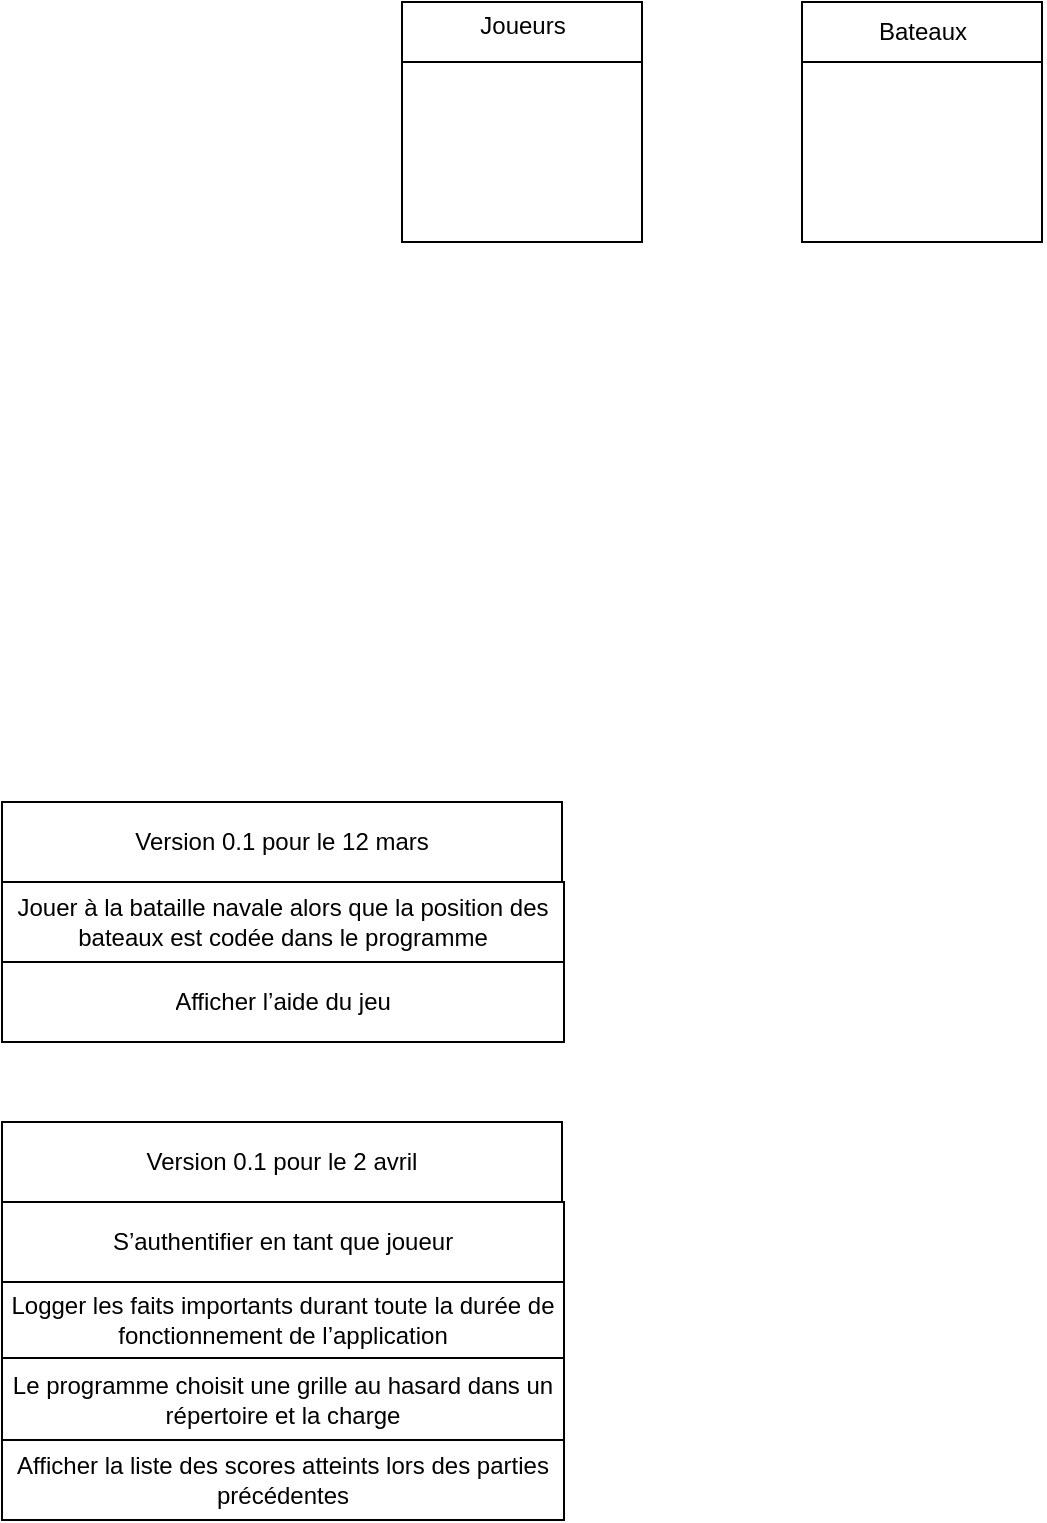 <mxfile version="14.1.8" type="device"><diagram id="U3FupeBdQpJO2BwBv6Ng" name="Page-1"><mxGraphModel dx="1205" dy="744" grid="1" gridSize="10" guides="1" tooltips="1" connect="1" arrows="1" fold="1" page="1" pageScale="1" pageWidth="827" pageHeight="1169" math="0" shadow="0"><root><mxCell id="0"/><mxCell id="1" parent="0"/><mxCell id="x8lS3_IG5x0d_vdqBzvw-6" value="" style="group" vertex="1" connectable="0" parent="1"><mxGeometry x="240" y="160" width="120" height="120" as="geometry"/></mxCell><mxCell id="x8lS3_IG5x0d_vdqBzvw-2" value="" style="rounded=0;whiteSpace=wrap;html=1;" vertex="1" parent="x8lS3_IG5x0d_vdqBzvw-6"><mxGeometry width="120" height="120" as="geometry"/></mxCell><mxCell id="x8lS3_IG5x0d_vdqBzvw-5" value="Joueurs" style="text;html=1;align=center;verticalAlign=middle;resizable=0;points=[];autosize=1;" vertex="1" parent="x8lS3_IG5x0d_vdqBzvw-6"><mxGeometry x="30" y="2.4" width="60" height="20" as="geometry"/></mxCell><mxCell id="x8lS3_IG5x0d_vdqBzvw-3" value="" style="endArrow=none;html=1;exitX=0;exitY=0.25;exitDx=0;exitDy=0;entryX=1;entryY=0.25;entryDx=0;entryDy=0;" edge="1" parent="x8lS3_IG5x0d_vdqBzvw-6" source="x8lS3_IG5x0d_vdqBzvw-2" target="x8lS3_IG5x0d_vdqBzvw-2"><mxGeometry width="50" height="50" relative="1" as="geometry"><mxPoint x="390" y="384" as="sourcePoint"/><mxPoint x="440" y="324" as="targetPoint"/></mxGeometry></mxCell><mxCell id="x8lS3_IG5x0d_vdqBzvw-8" value="" style="group" vertex="1" connectable="0" parent="1"><mxGeometry x="440" y="160" width="120" height="120" as="geometry"/></mxCell><mxCell id="x8lS3_IG5x0d_vdqBzvw-1" value="" style="rounded=0;whiteSpace=wrap;html=1;" vertex="1" parent="x8lS3_IG5x0d_vdqBzvw-8"><mxGeometry width="120" height="120" as="geometry"/></mxCell><mxCell id="x8lS3_IG5x0d_vdqBzvw-7" value="Bateaux" style="text;html=1;align=center;verticalAlign=middle;resizable=0;points=[];autosize=1;" vertex="1" parent="x8lS3_IG5x0d_vdqBzvw-8"><mxGeometry x="30" y="5" width="60" height="20" as="geometry"/></mxCell><mxCell id="x8lS3_IG5x0d_vdqBzvw-4" value="" style="endArrow=none;html=1;exitX=0;exitY=0.25;exitDx=0;exitDy=0;entryX=1;entryY=0.25;entryDx=0;entryDy=0;" edge="1" parent="x8lS3_IG5x0d_vdqBzvw-8" source="x8lS3_IG5x0d_vdqBzvw-1" target="x8lS3_IG5x0d_vdqBzvw-1"><mxGeometry width="50" height="50" relative="1" as="geometry"><mxPoint x="390" y="320" as="sourcePoint"/><mxPoint x="440" y="270" as="targetPoint"/></mxGeometry></mxCell><mxCell id="x8lS3_IG5x0d_vdqBzvw-23" value="" style="shape=table;html=1;whiteSpace=wrap;startSize=0;container=1;collapsible=0;childLayout=tableLayout;" vertex="1" parent="1"><mxGeometry x="40" y="600" width="281" height="80" as="geometry"/></mxCell><mxCell id="x8lS3_IG5x0d_vdqBzvw-26" value="" style="shape=partialRectangle;html=1;whiteSpace=wrap;collapsible=0;dropTarget=0;pointerEvents=0;fillColor=none;top=0;left=0;bottom=0;right=0;points=[[0,0.5],[1,0.5]];portConstraint=eastwest;" vertex="1" parent="x8lS3_IG5x0d_vdqBzvw-23"><mxGeometry width="281" height="40" as="geometry"/></mxCell><mxCell id="x8lS3_IG5x0d_vdqBzvw-27" value="&lt;span style=&quot;text-align: justify ; text-indent: -24px&quot;&gt;Jouer à la bataille navale alors que la position des bateaux est codée dans le programme&lt;/span&gt;" style="shape=partialRectangle;html=1;whiteSpace=wrap;connectable=0;overflow=hidden;fillColor=none;top=0;left=0;bottom=0;right=0;" vertex="1" parent="x8lS3_IG5x0d_vdqBzvw-26"><mxGeometry width="281" height="40" as="geometry"/></mxCell><mxCell id="x8lS3_IG5x0d_vdqBzvw-28" value="" style="shape=partialRectangle;html=1;whiteSpace=wrap;collapsible=0;dropTarget=0;pointerEvents=0;fillColor=none;top=0;left=0;bottom=0;right=0;points=[[0,0.5],[1,0.5]];portConstraint=eastwest;" vertex="1" parent="x8lS3_IG5x0d_vdqBzvw-23"><mxGeometry y="40" width="281" height="40" as="geometry"/></mxCell><mxCell id="x8lS3_IG5x0d_vdqBzvw-29" value="&lt;span style=&quot;text-align: justify ; text-indent: -24px&quot;&gt;Afficher l’aide du jeu&lt;/span&gt;" style="shape=partialRectangle;html=1;whiteSpace=wrap;connectable=0;overflow=hidden;fillColor=none;top=0;left=0;bottom=0;right=0;" vertex="1" parent="x8lS3_IG5x0d_vdqBzvw-28"><mxGeometry width="281" height="40" as="geometry"/></mxCell><mxCell id="x8lS3_IG5x0d_vdqBzvw-12" value="" style="shape=table;html=1;whiteSpace=wrap;startSize=0;container=1;collapsible=0;childLayout=tableLayout;" vertex="1" parent="1"><mxGeometry x="40" y="760" width="281" height="159" as="geometry"/></mxCell><mxCell id="x8lS3_IG5x0d_vdqBzvw-13" value="" style="shape=partialRectangle;html=1;whiteSpace=wrap;collapsible=0;dropTarget=0;pointerEvents=0;fillColor=none;top=0;left=0;bottom=0;right=0;points=[[0,0.5],[1,0.5]];portConstraint=eastwest;" vertex="1" parent="x8lS3_IG5x0d_vdqBzvw-12"><mxGeometry width="281" height="40" as="geometry"/></mxCell><mxCell id="x8lS3_IG5x0d_vdqBzvw-14" value="&lt;span style=&quot;text-indent: -24px&quot;&gt;S’authentifier en tant que joueur&lt;/span&gt;" style="shape=partialRectangle;html=1;whiteSpace=wrap;connectable=0;overflow=hidden;fillColor=none;top=0;left=0;bottom=0;right=0;" vertex="1" parent="x8lS3_IG5x0d_vdqBzvw-13"><mxGeometry width="281" height="40" as="geometry"/></mxCell><mxCell id="x8lS3_IG5x0d_vdqBzvw-15" value="" style="shape=partialRectangle;html=1;whiteSpace=wrap;collapsible=0;dropTarget=0;pointerEvents=0;fillColor=none;top=0;left=0;bottom=0;right=0;points=[[0,0.5],[1,0.5]];portConstraint=eastwest;" vertex="1" parent="x8lS3_IG5x0d_vdqBzvw-12"><mxGeometry y="40" width="281" height="38" as="geometry"/></mxCell><mxCell id="x8lS3_IG5x0d_vdqBzvw-16" value="&lt;span style=&quot;text-indent: -18pt&quot;&gt;Logger les faits importants durant toute la&amp;nbsp;&lt;/span&gt;&lt;span style=&quot;text-indent: -18pt&quot;&gt;durée de fonctionnement de l’application&lt;/span&gt;" style="shape=partialRectangle;html=1;whiteSpace=wrap;connectable=0;overflow=hidden;fillColor=none;top=0;left=0;bottom=0;right=0;" vertex="1" parent="x8lS3_IG5x0d_vdqBzvw-15"><mxGeometry width="281" height="38" as="geometry"/></mxCell><mxCell id="x8lS3_IG5x0d_vdqBzvw-17" value="" style="shape=partialRectangle;html=1;whiteSpace=wrap;collapsible=0;dropTarget=0;pointerEvents=0;fillColor=none;top=0;left=0;bottom=0;right=0;points=[[0,0.5],[1,0.5]];portConstraint=eastwest;" vertex="1" parent="x8lS3_IG5x0d_vdqBzvw-12"><mxGeometry y="78" width="281" height="41" as="geometry"/></mxCell><mxCell id="x8lS3_IG5x0d_vdqBzvw-18" value="&lt;span style=&quot;text-indent: -18pt&quot;&gt;Le programme choisit une grille au hasard dans&amp;nbsp;&lt;/span&gt;&lt;span style=&quot;text-indent: -18pt&quot;&gt;un répertoire et la charge&lt;/span&gt;" style="shape=partialRectangle;html=1;whiteSpace=wrap;connectable=0;overflow=hidden;fillColor=none;top=0;left=0;bottom=0;right=0;" vertex="1" parent="x8lS3_IG5x0d_vdqBzvw-17"><mxGeometry width="281" height="41" as="geometry"/></mxCell><mxCell id="x8lS3_IG5x0d_vdqBzvw-19" value="" style="shape=partialRectangle;html=1;whiteSpace=wrap;collapsible=0;dropTarget=0;pointerEvents=0;fillColor=none;top=0;left=0;bottom=0;right=0;points=[[0,0.5],[1,0.5]];portConstraint=eastwest;" vertex="1" parent="x8lS3_IG5x0d_vdqBzvw-12"><mxGeometry y="119" width="281" height="40" as="geometry"/></mxCell><mxCell id="x8lS3_IG5x0d_vdqBzvw-20" value="&lt;span style=&quot;text-indent: -18pt&quot;&gt;Afficher la liste des scores atteints lors des&amp;nbsp;&lt;/span&gt;&lt;span style=&quot;text-indent: -18pt&quot;&gt;parties précédentes&lt;/span&gt;" style="shape=partialRectangle;html=1;whiteSpace=wrap;connectable=0;overflow=hidden;fillColor=none;top=0;left=0;bottom=0;right=0;" vertex="1" parent="x8lS3_IG5x0d_vdqBzvw-19"><mxGeometry width="281" height="40" as="geometry"/></mxCell><mxCell id="x8lS3_IG5x0d_vdqBzvw-39" value="Version 0.1 pour le 12 mars" style="whiteSpace=wrap;html=1;" vertex="1" parent="1"><mxGeometry x="40" y="560" width="280" height="40" as="geometry"/></mxCell><mxCell id="x8lS3_IG5x0d_vdqBzvw-40" value="Version 0.1 pour le 2 avril" style="whiteSpace=wrap;html=1;" vertex="1" parent="1"><mxGeometry x="40" y="720" width="280" height="40" as="geometry"/></mxCell></root></mxGraphModel></diagram></mxfile>